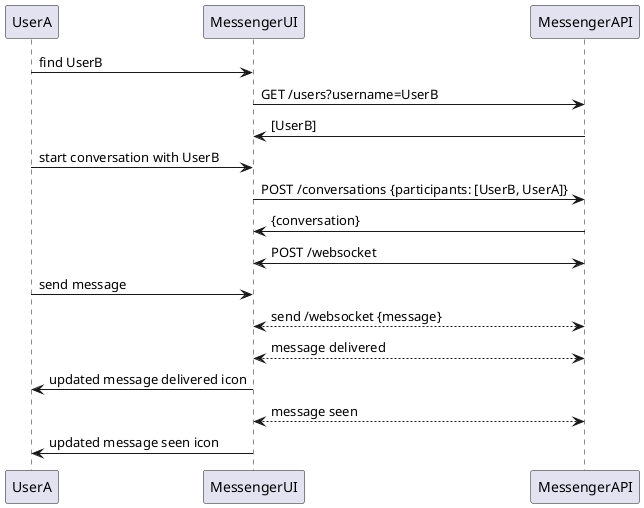 @startuml
UserA -> MessengerUI: find UserB
MessengerUI -> MessengerAPI: GET /users?username=UserB
MessengerAPI -> MessengerUI: [UserB]
UserA -> MessengerUI: start conversation with UserB
MessengerUI -> MessengerAPI: POST /conversations {participants: [UserB, UserA]}
MessengerAPI -> MessengerUI: {conversation}
MessengerUI <-> MessengerAPI: POST /websocket
UserA -> MessengerUI: send message
MessengerUI <--> MessengerAPI: send /websocket {message}
MessengerAPI <--> MessengerUI: message delivered
UserA <- MessengerUI: updated message delivered icon
MessengerAPI <--> MessengerUI: message seen
UserA <- MessengerUI: updated message seen icon
@enduml
